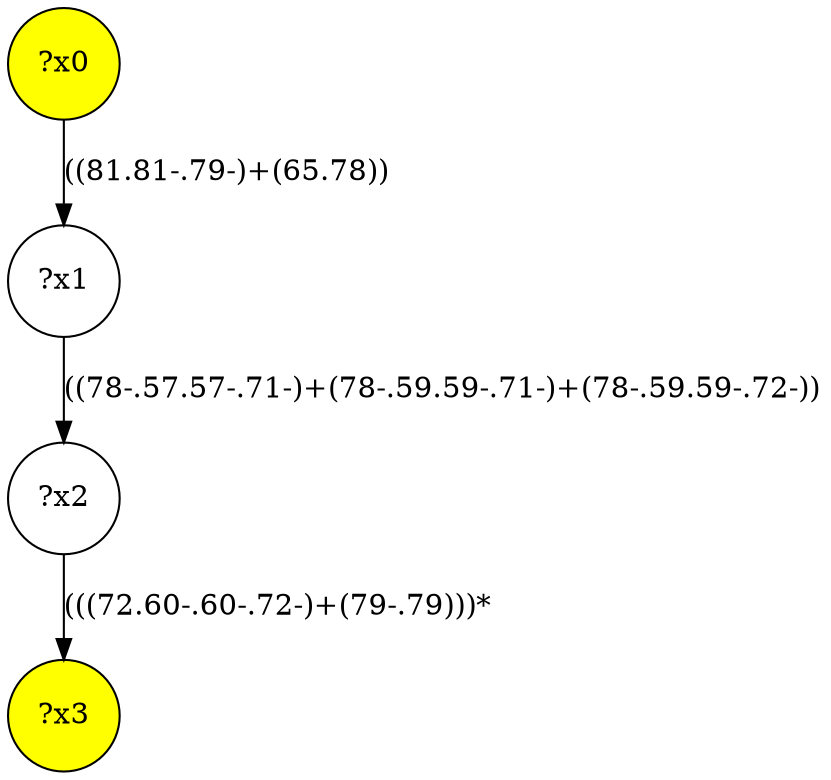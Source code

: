 digraph g {
	x0 [fillcolor="yellow", style="filled," shape=circle, label="?x0"];
	x3 [fillcolor="yellow", style="filled," shape=circle, label="?x3"];
	x1 [shape=circle, label="?x1"];
	x0 -> x1 [label="((81.81-.79-)+(65.78))"];
	x2 [shape=circle, label="?x2"];
	x1 -> x2 [label="((78-.57.57-.71-)+(78-.59.59-.71-)+(78-.59.59-.72-))"];
	x2 -> x3 [label="(((72.60-.60-.72-)+(79-.79)))*"];
}
